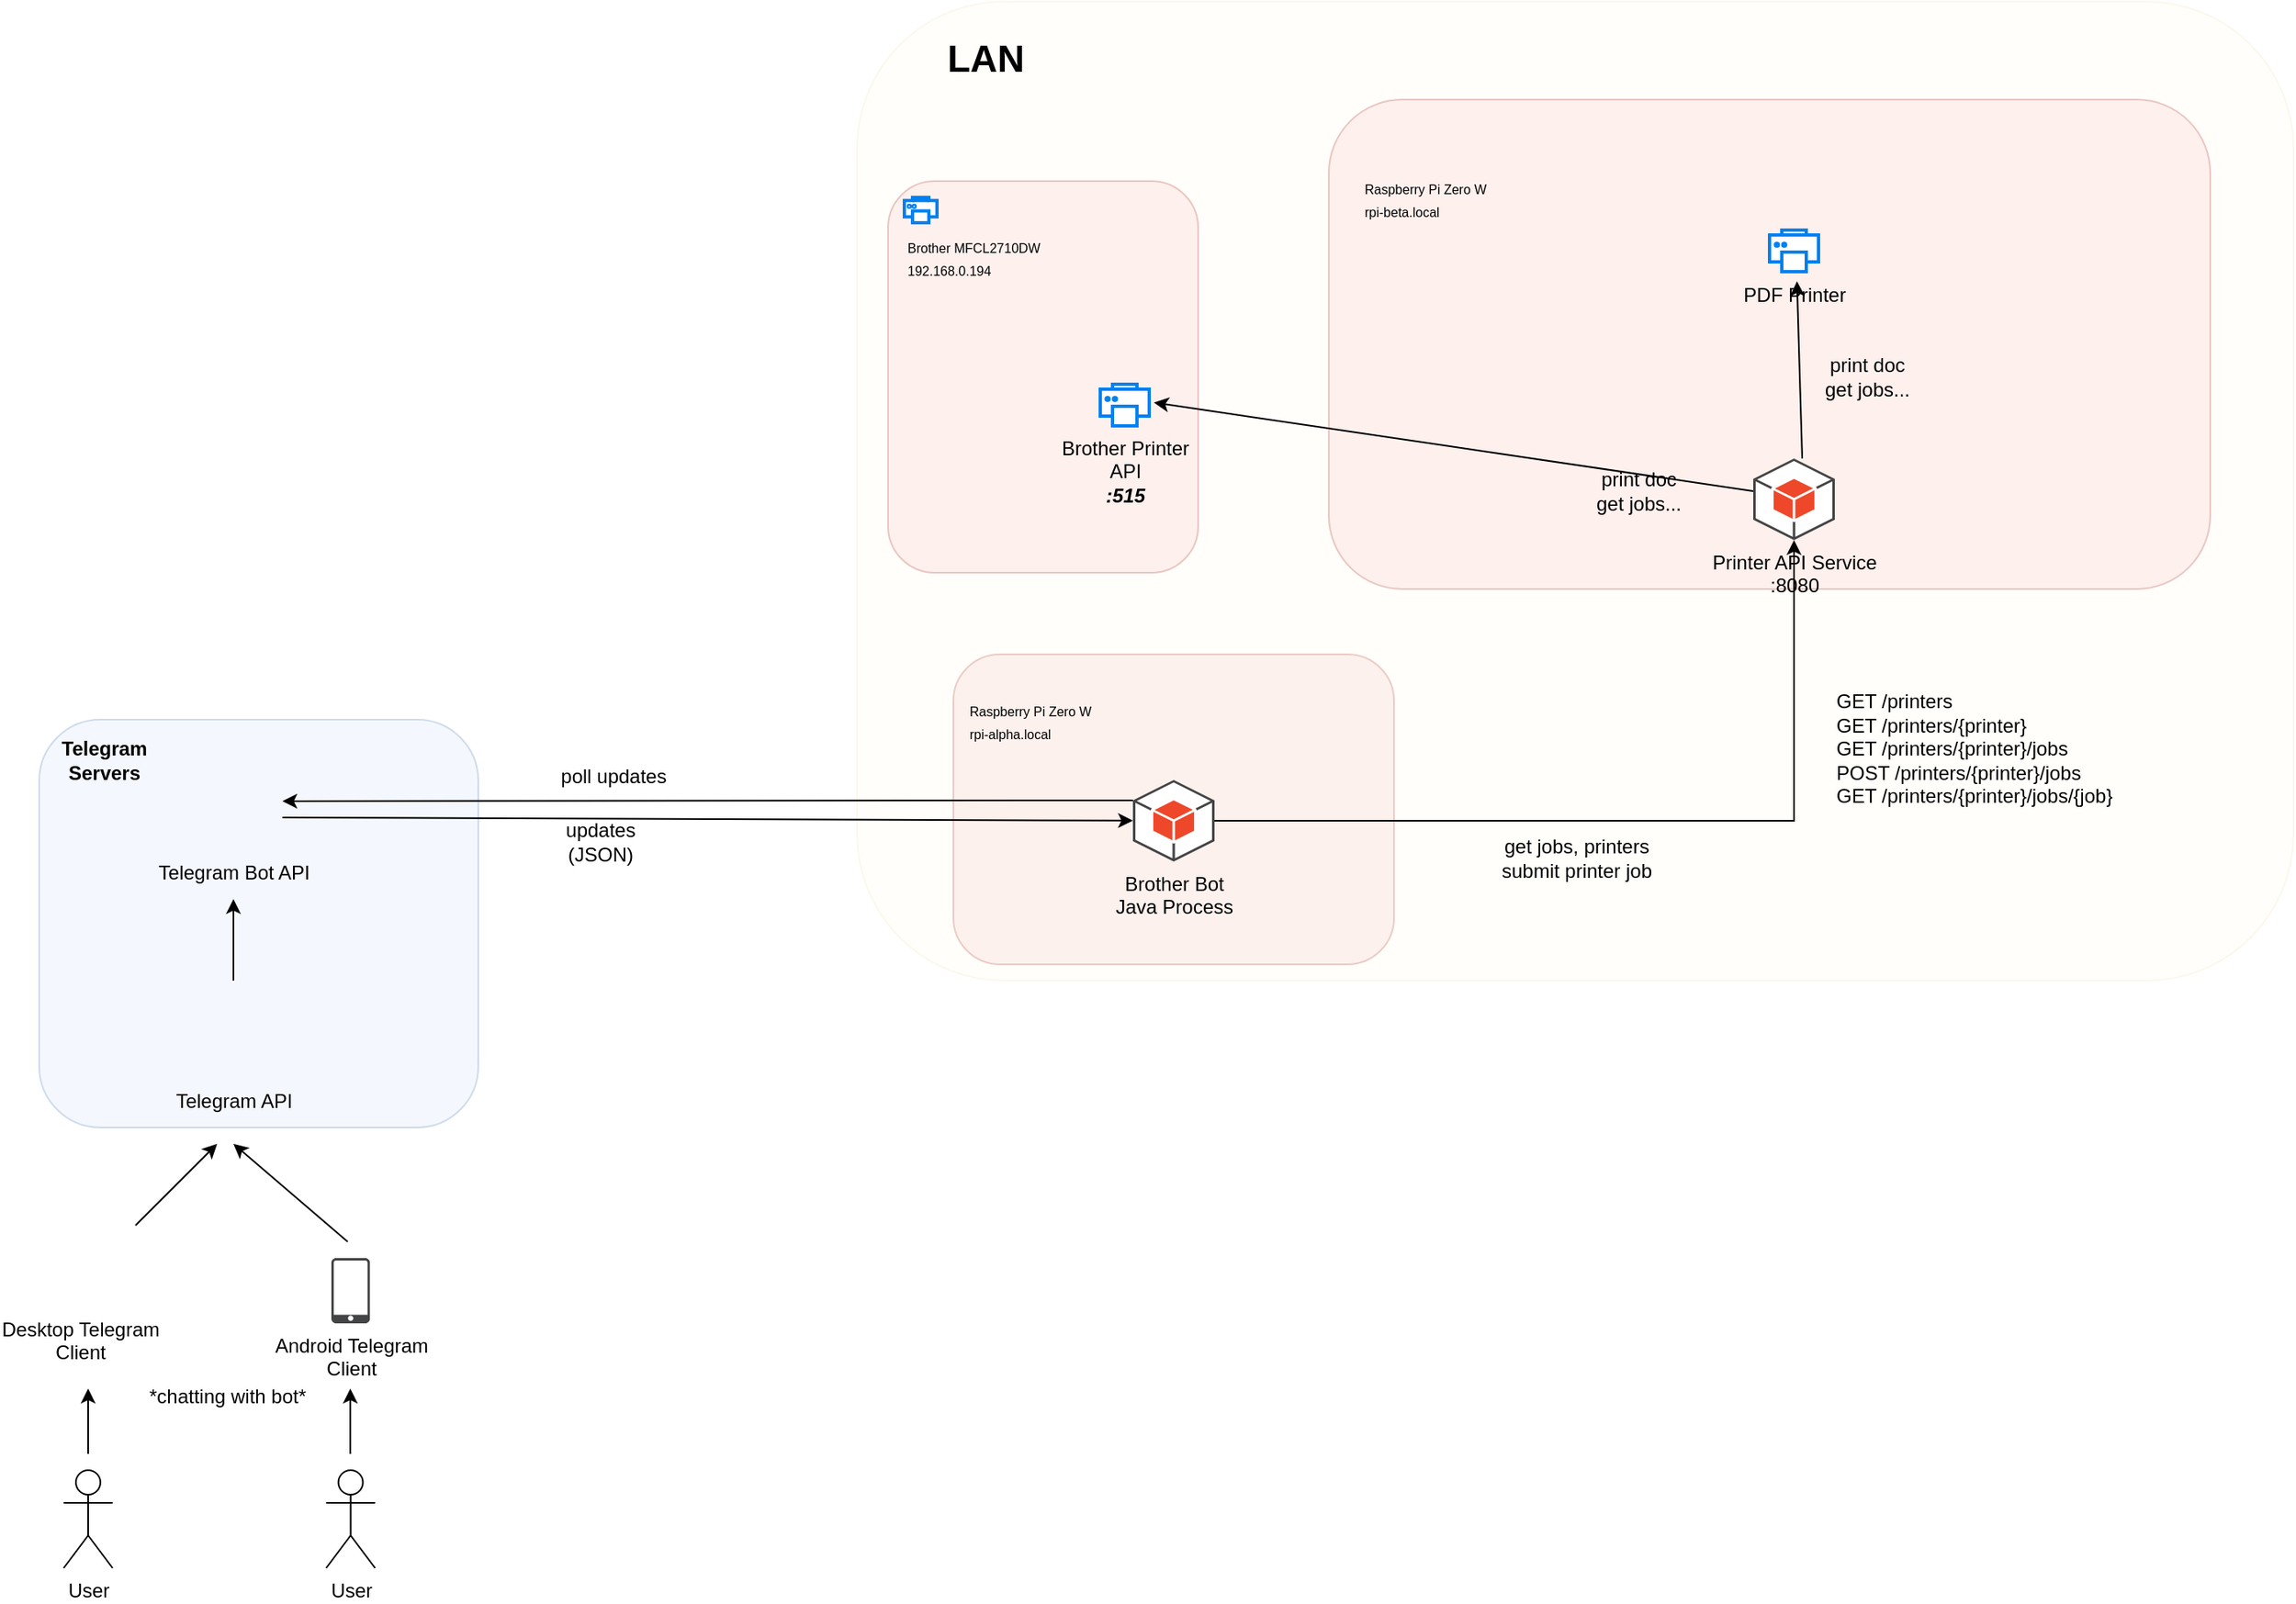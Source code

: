 <mxfile version="22.1.18" type="device">
  <diagram name="Page-1" id="DdPSJ_c9sV7ZSJ3IClvS">
    <mxGraphModel dx="1900" dy="579" grid="1" gridSize="10" guides="1" tooltips="1" connect="1" arrows="1" fold="1" page="1" pageScale="1" pageWidth="850" pageHeight="1100" math="0" shadow="0">
      <root>
        <mxCell id="0" />
        <mxCell id="1" parent="0" />
        <mxCell id="42NCFGnls3GE2rdPDQEk-40" value="" style="rounded=1;whiteSpace=wrap;html=1;fillColor=#f8cecc;strokeColor=#b85450;opacity=30;" parent="1" vertex="1">
          <mxGeometry x="80" y="500" width="270" height="190" as="geometry" />
        </mxCell>
        <mxCell id="42NCFGnls3GE2rdPDQEk-28" value="" style="rounded=1;whiteSpace=wrap;html=1;fillColor=#fff2cc;strokeColor=#d6b656;opacity=10;strokeWidth=1;" parent="1" vertex="1">
          <mxGeometry x="21" y="100" width="880" height="600" as="geometry" />
        </mxCell>
        <mxCell id="42NCFGnls3GE2rdPDQEk-25" value="" style="rounded=1;whiteSpace=wrap;html=1;fillColor=#dae8fc;strokeColor=#6c8ebf;opacity=30;" parent="1" vertex="1">
          <mxGeometry x="-480" y="540" width="269" height="250" as="geometry" />
        </mxCell>
        <mxCell id="42NCFGnls3GE2rdPDQEk-6" value="" style="rounded=1;whiteSpace=wrap;html=1;fillColor=#f8cecc;strokeColor=#b85450;opacity=30;" parent="1" vertex="1">
          <mxGeometry x="310" y="160" width="540" height="300" as="geometry" />
        </mxCell>
        <mxCell id="42NCFGnls3GE2rdPDQEk-4" value="&lt;div style=&quot;font-size: 8px;&quot;&gt;&lt;span style=&quot;background-color: initial;&quot;&gt;&lt;font style=&quot;font-size: 8px;&quot;&gt;Raspberry Pi Zero W&lt;/font&gt;&lt;/span&gt;&lt;/div&gt;&lt;font style=&quot;font-size: 8px;&quot;&gt;rpi-beta.local&lt;/font&gt;" style="shape=image;html=1;verticalAlign=top;verticalLabelPosition=bottom;labelBackgroundColor=none;imageAspect=0;aspect=fixed;image=https://cdn1.iconfinder.com/data/icons/fruit-136/64/Fruit_iconfree_Filled_Outline_raspberry-healthy-organic-food-fruit_icon-128.png;align=left;" parent="1" vertex="1">
          <mxGeometry x="330" y="180" width="23.62" height="23.62" as="geometry" />
        </mxCell>
        <mxCell id="42NCFGnls3GE2rdPDQEk-7" value="Telegram Bot API" style="shape=image;html=1;verticalAlign=top;verticalLabelPosition=bottom;labelBackgroundColor=none;imageAspect=0;aspect=fixed;image=https://cdn3.iconfinder.com/data/icons/social-media-chamfered-corner/154/telegram-128.png" parent="1" vertex="1">
          <mxGeometry x="-381" y="580" width="40" height="40" as="geometry" />
        </mxCell>
        <mxCell id="42NCFGnls3GE2rdPDQEk-9" value="User" style="shape=umlActor;verticalLabelPosition=bottom;verticalAlign=top;html=1;outlineConnect=0;" parent="1" vertex="1">
          <mxGeometry x="-465" y="1000" width="30" height="60" as="geometry" />
        </mxCell>
        <mxCell id="42NCFGnls3GE2rdPDQEk-10" value="Desktop Telegram&lt;br&gt;Client" style="shape=image;html=1;verticalAlign=top;verticalLabelPosition=bottom;labelBackgroundColor=#ffffff;imageAspect=0;aspect=fixed;image=https://cdn4.iconfinder.com/data/icons/48-bubbles/48/29.Mac-128.png" parent="1" vertex="1">
          <mxGeometry x="-480" y="850" width="50" height="50" as="geometry" />
        </mxCell>
        <mxCell id="42NCFGnls3GE2rdPDQEk-12" value="Android Telegram&lt;br&gt;Client" style="sketch=0;pointerEvents=1;shadow=0;dashed=0;html=1;strokeColor=none;fillColor=#434445;aspect=fixed;labelPosition=center;verticalLabelPosition=bottom;verticalAlign=top;align=center;outlineConnect=0;shape=mxgraph.vvd.phone;" parent="1" vertex="1">
          <mxGeometry x="-301" y="870" width="23.6" height="40" as="geometry" />
        </mxCell>
        <mxCell id="42NCFGnls3GE2rdPDQEk-14" value="Telegram API" style="shape=image;html=1;verticalAlign=top;verticalLabelPosition=bottom;labelBackgroundColor=none;imageAspect=0;aspect=fixed;image=https://cdn3.iconfinder.com/data/icons/social-media-chamfered-corner/154/telegram-128.png" parent="1" vertex="1">
          <mxGeometry x="-381" y="720" width="40" height="40" as="geometry" />
        </mxCell>
        <mxCell id="42NCFGnls3GE2rdPDQEk-18" value="" style="endArrow=classic;html=1;rounded=0;" parent="1" edge="1">
          <mxGeometry width="50" height="50" relative="1" as="geometry">
            <mxPoint x="-421" y="850" as="sourcePoint" />
            <mxPoint x="-371" y="800" as="targetPoint" />
          </mxGeometry>
        </mxCell>
        <mxCell id="42NCFGnls3GE2rdPDQEk-19" value="" style="endArrow=classic;html=1;rounded=0;" parent="1" edge="1">
          <mxGeometry width="50" height="50" relative="1" as="geometry">
            <mxPoint x="-291" y="860" as="sourcePoint" />
            <mxPoint x="-361" y="800" as="targetPoint" />
          </mxGeometry>
        </mxCell>
        <mxCell id="42NCFGnls3GE2rdPDQEk-20" value="" style="endArrow=classic;html=1;rounded=0;" parent="1" edge="1">
          <mxGeometry width="50" height="50" relative="1" as="geometry">
            <mxPoint x="-361" y="700" as="sourcePoint" />
            <mxPoint x="-361" y="650" as="targetPoint" />
          </mxGeometry>
        </mxCell>
        <mxCell id="42NCFGnls3GE2rdPDQEk-21" value="" style="endArrow=classic;html=1;rounded=0;" parent="1" target="42NCFGnls3GE2rdPDQEk-89" edge="1">
          <mxGeometry width="50" height="50" relative="1" as="geometry">
            <mxPoint x="-331" y="600" as="sourcePoint" />
            <mxPoint x="79" y="600" as="targetPoint" />
          </mxGeometry>
        </mxCell>
        <mxCell id="42NCFGnls3GE2rdPDQEk-22" value="" style="endArrow=classic;html=1;rounded=0;exitX=0;exitY=0.25;exitDx=0;exitDy=0;exitPerimeter=0;" parent="1" source="42NCFGnls3GE2rdPDQEk-89" edge="1">
          <mxGeometry width="50" height="50" relative="1" as="geometry">
            <mxPoint x="79" y="590" as="sourcePoint" />
            <mxPoint x="-331" y="590" as="targetPoint" />
          </mxGeometry>
        </mxCell>
        <mxCell id="42NCFGnls3GE2rdPDQEk-23" value="poll updates" style="text;html=1;strokeColor=none;fillColor=none;align=center;verticalAlign=middle;whiteSpace=wrap;rounded=0;" parent="1" vertex="1">
          <mxGeometry x="-166" y="560" width="76" height="30" as="geometry" />
        </mxCell>
        <mxCell id="42NCFGnls3GE2rdPDQEk-24" value="updates (JSON)" style="text;html=1;strokeColor=none;fillColor=none;align=center;verticalAlign=middle;whiteSpace=wrap;rounded=0;" parent="1" vertex="1">
          <mxGeometry x="-166" y="600" width="60" height="30" as="geometry" />
        </mxCell>
        <mxCell id="42NCFGnls3GE2rdPDQEk-26" value="Telegram Servers" style="text;html=1;strokeColor=none;fillColor=none;align=center;verticalAlign=middle;whiteSpace=wrap;rounded=0;fontStyle=1" parent="1" vertex="1">
          <mxGeometry x="-470" y="550" width="60" height="30" as="geometry" />
        </mxCell>
        <mxCell id="42NCFGnls3GE2rdPDQEk-29" value="&lt;font style=&quot;font-size: 23px;&quot;&gt;&lt;b&gt;LAN&lt;/b&gt;&lt;/font&gt;" style="text;html=1;strokeColor=none;fillColor=none;align=center;verticalAlign=middle;whiteSpace=wrap;rounded=0;" parent="1" vertex="1">
          <mxGeometry x="70" y="120" width="60" height="30" as="geometry" />
        </mxCell>
        <mxCell id="42NCFGnls3GE2rdPDQEk-30" value="User" style="shape=umlActor;verticalLabelPosition=bottom;verticalAlign=top;html=1;outlineConnect=0;" parent="1" vertex="1">
          <mxGeometry x="-304.2" y="1000" width="30" height="60" as="geometry" />
        </mxCell>
        <mxCell id="42NCFGnls3GE2rdPDQEk-31" value="" style="endArrow=classic;html=1;rounded=0;" parent="1" edge="1">
          <mxGeometry width="50" height="50" relative="1" as="geometry">
            <mxPoint x="-450" y="990" as="sourcePoint" />
            <mxPoint x="-450" y="950" as="targetPoint" />
          </mxGeometry>
        </mxCell>
        <mxCell id="42NCFGnls3GE2rdPDQEk-32" value="" style="endArrow=classic;html=1;rounded=0;" parent="1" edge="1">
          <mxGeometry width="50" height="50" relative="1" as="geometry">
            <mxPoint x="-289.4" y="990" as="sourcePoint" />
            <mxPoint x="-289.4" y="950" as="targetPoint" />
          </mxGeometry>
        </mxCell>
        <mxCell id="42NCFGnls3GE2rdPDQEk-36" value="*chatting with bot*" style="text;html=1;strokeColor=none;fillColor=none;align=center;verticalAlign=middle;whiteSpace=wrap;rounded=0;" parent="1" vertex="1">
          <mxGeometry x="-430" y="940" width="131" height="30" as="geometry" />
        </mxCell>
        <mxCell id="42NCFGnls3GE2rdPDQEk-41" value="" style="rounded=1;whiteSpace=wrap;html=1;fillColor=#f8cecc;strokeColor=#b85450;opacity=30;" parent="1" vertex="1">
          <mxGeometry x="40" y="210" width="190" height="240" as="geometry" />
        </mxCell>
        <mxCell id="42NCFGnls3GE2rdPDQEk-1" value="&lt;font style=&quot;font-size: 8px;&quot;&gt;Brother&amp;nbsp;MFCL2710DW&lt;br&gt;192.168.0.194&lt;/font&gt;" style="html=1;verticalLabelPosition=bottom;align=left;labelBackgroundColor=none;verticalAlign=top;strokeWidth=2;strokeColor=#0080F0;shadow=0;dashed=0;shape=mxgraph.ios7.icons.printer;" parent="1" vertex="1">
          <mxGeometry x="50" y="220" width="20" height="15.5" as="geometry" />
        </mxCell>
        <mxCell id="42NCFGnls3GE2rdPDQEk-43" value="&lt;div style=&quot;font-size: 8px;&quot;&gt;&lt;span style=&quot;background-color: initial;&quot;&gt;&lt;font style=&quot;font-size: 8px;&quot;&gt;Raspberry Pi Zero W&lt;/font&gt;&lt;/span&gt;&lt;/div&gt;&lt;font style=&quot;font-size: 8px;&quot;&gt;rpi-alpha.local&lt;/font&gt;" style="shape=image;html=1;verticalAlign=top;verticalLabelPosition=bottom;labelBackgroundColor=none;imageAspect=0;aspect=fixed;image=https://cdn1.iconfinder.com/data/icons/fruit-136/64/Fruit_iconfree_Filled_Outline_raspberry-healthy-organic-food-fruit_icon-128.png;align=left;" parent="1" vertex="1">
          <mxGeometry x="88.19" y="500" width="23.62" height="23.62" as="geometry" />
        </mxCell>
        <mxCell id="42NCFGnls3GE2rdPDQEk-45" value="Brother Printer&lt;br&gt;API&lt;br&gt;&lt;i&gt;&lt;b&gt;:515&lt;/b&gt;&lt;/i&gt;" style="html=1;verticalLabelPosition=bottom;align=center;labelBackgroundColor=none;verticalAlign=top;strokeWidth=2;strokeColor=#0080F0;shadow=0;dashed=0;shape=mxgraph.ios7.icons.printer;" parent="1" vertex="1">
          <mxGeometry x="170" y="334.5" width="30" height="25.5" as="geometry" />
        </mxCell>
        <mxCell id="42NCFGnls3GE2rdPDQEk-82" value="Printer API Service&lt;br&gt;:8080" style="outlineConnect=0;dashed=0;verticalLabelPosition=bottom;verticalAlign=top;align=center;html=1;shape=mxgraph.aws3.android;fillColor=#EE472A;gradientColor=none;" parent="1" vertex="1">
          <mxGeometry x="570" y="380" width="50" height="50" as="geometry" />
        </mxCell>
        <mxCell id="42NCFGnls3GE2rdPDQEk-83" value="" style="endArrow=classic;html=1;rounded=0;entryX=1.097;entryY=0.439;entryDx=0;entryDy=0;entryPerimeter=0;" parent="1" target="42NCFGnls3GE2rdPDQEk-45" edge="1">
          <mxGeometry width="50" height="50" relative="1" as="geometry">
            <mxPoint x="570" y="400" as="sourcePoint" />
            <mxPoint x="415.2" y="367.5" as="targetPoint" />
          </mxGeometry>
        </mxCell>
        <mxCell id="42NCFGnls3GE2rdPDQEk-89" value="Brother Bot&lt;br&gt;Java Process" style="outlineConnect=0;dashed=0;verticalLabelPosition=bottom;verticalAlign=top;align=center;html=1;shape=mxgraph.aws3.android;fillColor=#EE472A;gradientColor=none;" parent="1" vertex="1">
          <mxGeometry x="190" y="577" width="50" height="50" as="geometry" />
        </mxCell>
        <mxCell id="42NCFGnls3GE2rdPDQEk-92" style="edgeStyle=orthogonalEdgeStyle;rounded=0;orthogonalLoop=1;jettySize=auto;html=1;exitX=1;exitY=0.5;exitDx=0;exitDy=0;exitPerimeter=0;entryX=0.5;entryY=1;entryDx=0;entryDy=0;entryPerimeter=0;" parent="1" source="42NCFGnls3GE2rdPDQEk-89" target="42NCFGnls3GE2rdPDQEk-82" edge="1">
          <mxGeometry relative="1" as="geometry" />
        </mxCell>
        <mxCell id="42NCFGnls3GE2rdPDQEk-95" value="get jobs, printers&lt;br&gt;submit printer job" style="text;html=1;strokeColor=none;fillColor=none;align=center;verticalAlign=middle;whiteSpace=wrap;rounded=0;" parent="1" vertex="1">
          <mxGeometry x="404" y="610" width="116" height="30" as="geometry" />
        </mxCell>
        <mxCell id="42NCFGnls3GE2rdPDQEk-96" value="GET /printers&lt;br&gt;GET /printers/{printer}&lt;br&gt;GET /printers/{printer}/jobs&lt;br&gt;POST /printers/{printer}/jobs&lt;br&gt;GET /printers/{printer}/jobs/{job}&lt;br&gt;&lt;div style=&quot;&quot;&gt;&lt;br&gt;&lt;/div&gt;" style="text;html=1;strokeColor=none;fillColor=none;align=left;verticalAlign=middle;whiteSpace=wrap;rounded=0;" parent="1" vertex="1">
          <mxGeometry x="618.74" y="520" width="181.26" height="90" as="geometry" />
        </mxCell>
        <mxCell id="42NCFGnls3GE2rdPDQEk-110" value="print doc&lt;br&gt;get jobs..." style="text;html=1;strokeColor=none;fillColor=none;align=center;verticalAlign=middle;whiteSpace=wrap;rounded=0;" parent="1" vertex="1">
          <mxGeometry x="470" y="385" width="60" height="30" as="geometry" />
        </mxCell>
        <mxCell id="XmG7dp6rFe_Gg64nvcyL-1" value="PDF Printer&lt;br&gt;" style="html=1;verticalLabelPosition=bottom;align=center;labelBackgroundColor=none;verticalAlign=top;strokeWidth=2;strokeColor=#0080F0;shadow=0;dashed=0;shape=mxgraph.ios7.icons.printer;" vertex="1" parent="1">
          <mxGeometry x="580" y="240" width="30" height="25.5" as="geometry" />
        </mxCell>
        <mxCell id="XmG7dp6rFe_Gg64nvcyL-2" value="" style="endArrow=classic;html=1;rounded=0;entryX=0.56;entryY=1.231;entryDx=0;entryDy=0;entryPerimeter=0;" edge="1" parent="1" target="XmG7dp6rFe_Gg64nvcyL-1">
          <mxGeometry width="50" height="50" relative="1" as="geometry">
            <mxPoint x="600" y="380" as="sourcePoint" />
            <mxPoint x="650" y="330" as="targetPoint" />
          </mxGeometry>
        </mxCell>
        <mxCell id="XmG7dp6rFe_Gg64nvcyL-3" value="print doc&lt;br&gt;get jobs..." style="text;html=1;strokeColor=none;fillColor=none;align=center;verticalAlign=middle;whiteSpace=wrap;rounded=0;" vertex="1" parent="1">
          <mxGeometry x="610" y="315" width="60" height="30" as="geometry" />
        </mxCell>
      </root>
    </mxGraphModel>
  </diagram>
</mxfile>
